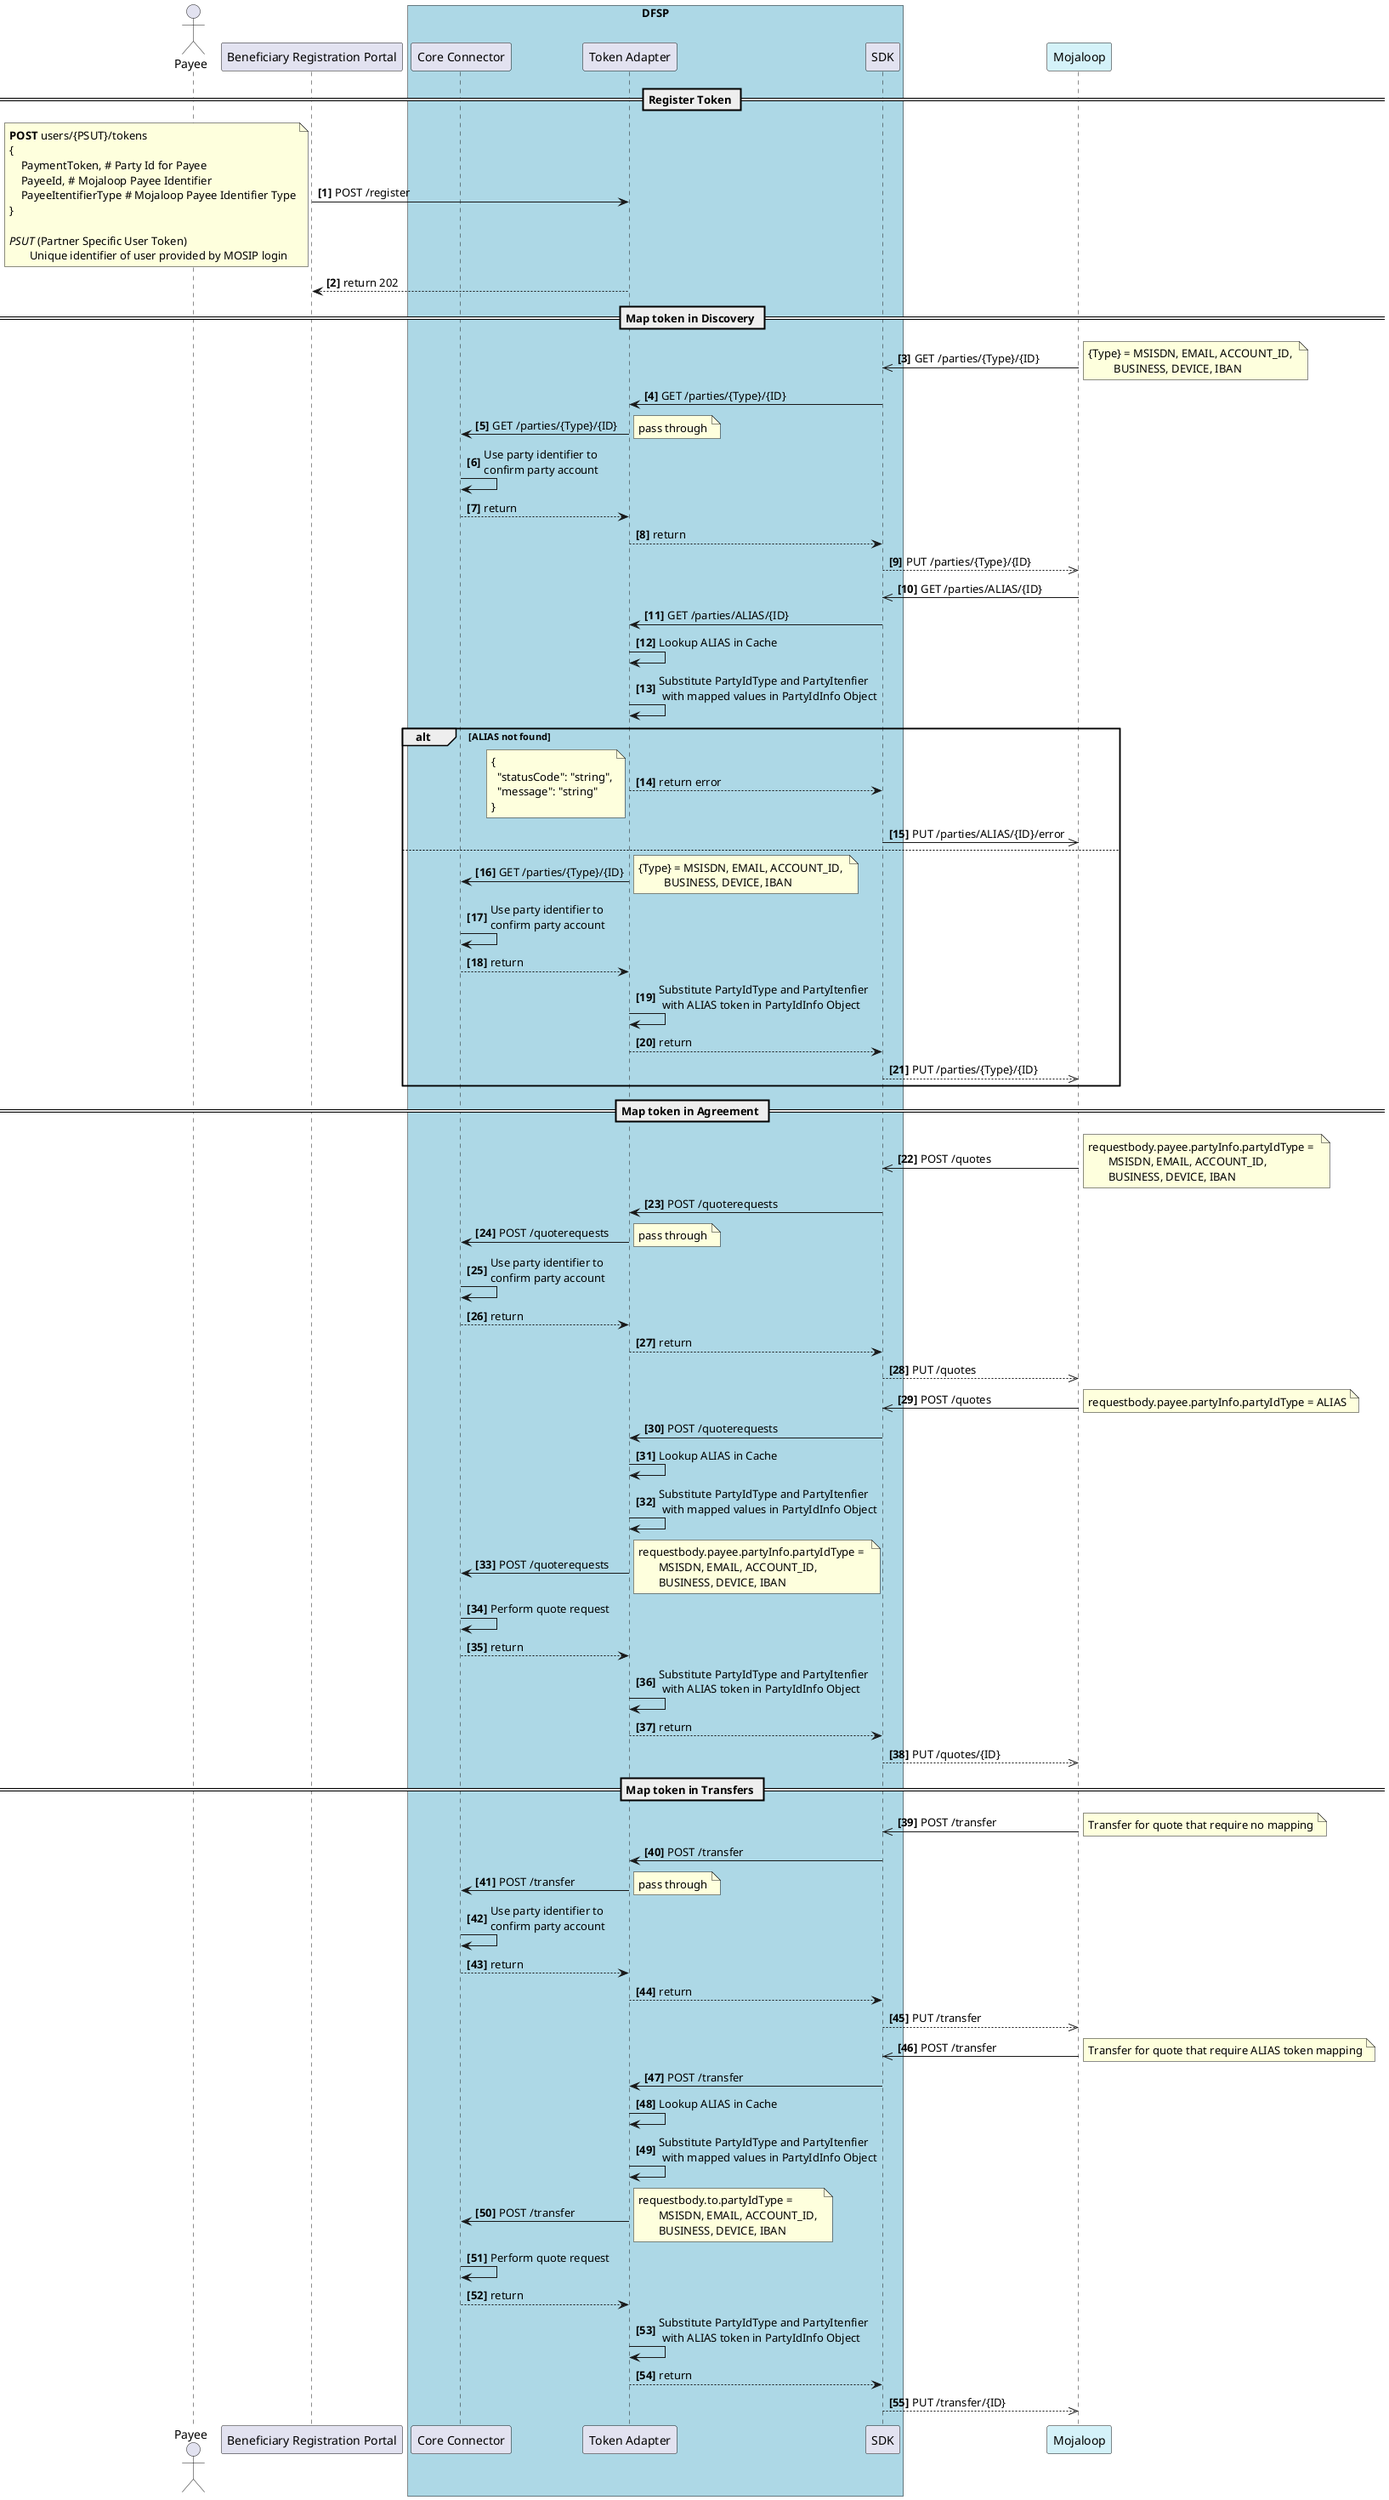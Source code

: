 @startuml
autonumber 1 "<b>[0]"

actor "Payee" as Payee

participant "Beneficiary Registration Portal" as BRP

box "DFSP" #LightBlue
participant "Core Connector" as CC
participant "Token Adapter" as Adapter
participant "SDK" as SDK
end box
participant "Mojaloop" as Mojaloop  #d4f2f9

== Register Token ==
BRP->Adapter: POST /register
note left
**POST** users/{PSUT}/tokens
{
    PaymentToken, # Party Id for Payee
    PayeeId, # Mojaloop Payee Identifier
    PayeeItentifierType # Mojaloop Payee Identifier Type
}

<i>PSUT</i> (Partner Specific User Token)
       Unique identifier of user provided by MOSIP login
end note
Adapter-->BRP: return 202

== Map token in Discovery ==

Mojaloop->>SDK: GET /parties/{Type}/{ID}
note right
{Type} = MSISDN, EMAIL, ACCOUNT_ID, 
         BUSINESS, DEVICE, IBAN
end note
SDK->Adapter: GET /parties/{Type}/{ID}
Adapter->CC: GET /parties/{Type}/{ID}
note right
pass through
end note
CC->CC: Use party identifier to \nconfirm party account
CC-->Adapter: return 
Adapter-->SDK: return
SDK-->>Mojaloop: PUT /parties/{Type}/{ID}

Mojaloop->>SDK: GET /parties/ALIAS/{ID}
SDK->Adapter: GET /parties/ALIAS/{ID}
Adapter->Adapter: Lookup ALIAS in Cache
Adapter->Adapter: Substitute PartyIdType and PartyItenfier\n with mapped values in PartyIdInfo Object
alt ALIAS not found
Adapter-->SDK: return error
note left
{
  "statusCode": "string",
  "message": "string"
}
end note
SDK->>Mojaloop: PUT /parties/ALIAS/{ID}/error
else
Adapter->CC: GET /parties/{Type}/{ID}
note right
{Type} = MSISDN, EMAIL, ACCOUNT_ID, 
         BUSINESS, DEVICE, IBAN
end note
CC->CC: Use party identifier to \nconfirm party account
CC-->Adapter: return 
Adapter->Adapter: Substitute PartyIdType and PartyItenfier\n with ALIAS token in PartyIdInfo Object
Adapter-->SDK: return
SDK-->>Mojaloop: PUT /parties/{Type}/{ID}
end

== Map token in Agreement ==

Mojaloop->>SDK: POST /quotes
note right
requestbody.payee.partyInfo.partyIdType = 
       MSISDN, EMAIL, ACCOUNT_ID, 
       BUSINESS, DEVICE, IBAN
end note
SDK->Adapter: POST /quoterequests
Adapter->CC: POST /quoterequests
note right
pass through
end note
CC->CC: Use party identifier to \nconfirm party account
CC-->Adapter: return 
Adapter-->SDK: return
SDK-->>Mojaloop: PUT /quotes

Mojaloop->>SDK: POST /quotes
note right
requestbody.payee.partyInfo.partyIdType = ALIAS
end note
SDK->Adapter: POST /quoterequests
Adapter->Adapter: Lookup ALIAS in Cache
Adapter->Adapter: Substitute PartyIdType and PartyItenfier\n with mapped values in PartyIdInfo Object
Adapter->CC: POST /quoterequests
note right
requestbody.payee.partyInfo.partyIdType = 
       MSISDN, EMAIL, ACCOUNT_ID, 
       BUSINESS, DEVICE, IBAN
end note
CC->CC: Perform quote request
CC-->Adapter: return 
Adapter->Adapter: Substitute PartyIdType and PartyItenfier\n with ALIAS token in PartyIdInfo Object
Adapter-->SDK: return
SDK-->>Mojaloop: PUT /quotes/{ID}

== Map token in Transfers ==

Mojaloop->>SDK: POST /transfer
note right
Transfer for quote that require no mapping
end note
SDK->Adapter: POST /transfer

Adapter->CC: POST /transfer
note right
pass through
end note
CC->CC: Use party identifier to \nconfirm party account
CC-->Adapter: return 
Adapter-->SDK: return
SDK-->>Mojaloop: PUT /transfer

Mojaloop->>SDK: POST /transfer
note right
Transfer for quote that require ALIAS token mapping
end note
SDK->Adapter: POST /transfer
Adapter->Adapter: Lookup ALIAS in Cache
Adapter->Adapter: Substitute PartyIdType and PartyItenfier\n with mapped values in PartyIdInfo Object
Adapter->CC: POST /transfer
note right
requestbody.to.partyIdType = 
       MSISDN, EMAIL, ACCOUNT_ID, 
       BUSINESS, DEVICE, IBAN
end note
CC->CC: Perform quote request
CC-->Adapter: return 
Adapter->Adapter: Substitute PartyIdType and PartyItenfier\n with ALIAS token in PartyIdInfo Object
Adapter-->SDK: return
SDK-->>Mojaloop: PUT /transfer/{ID}



@enduml